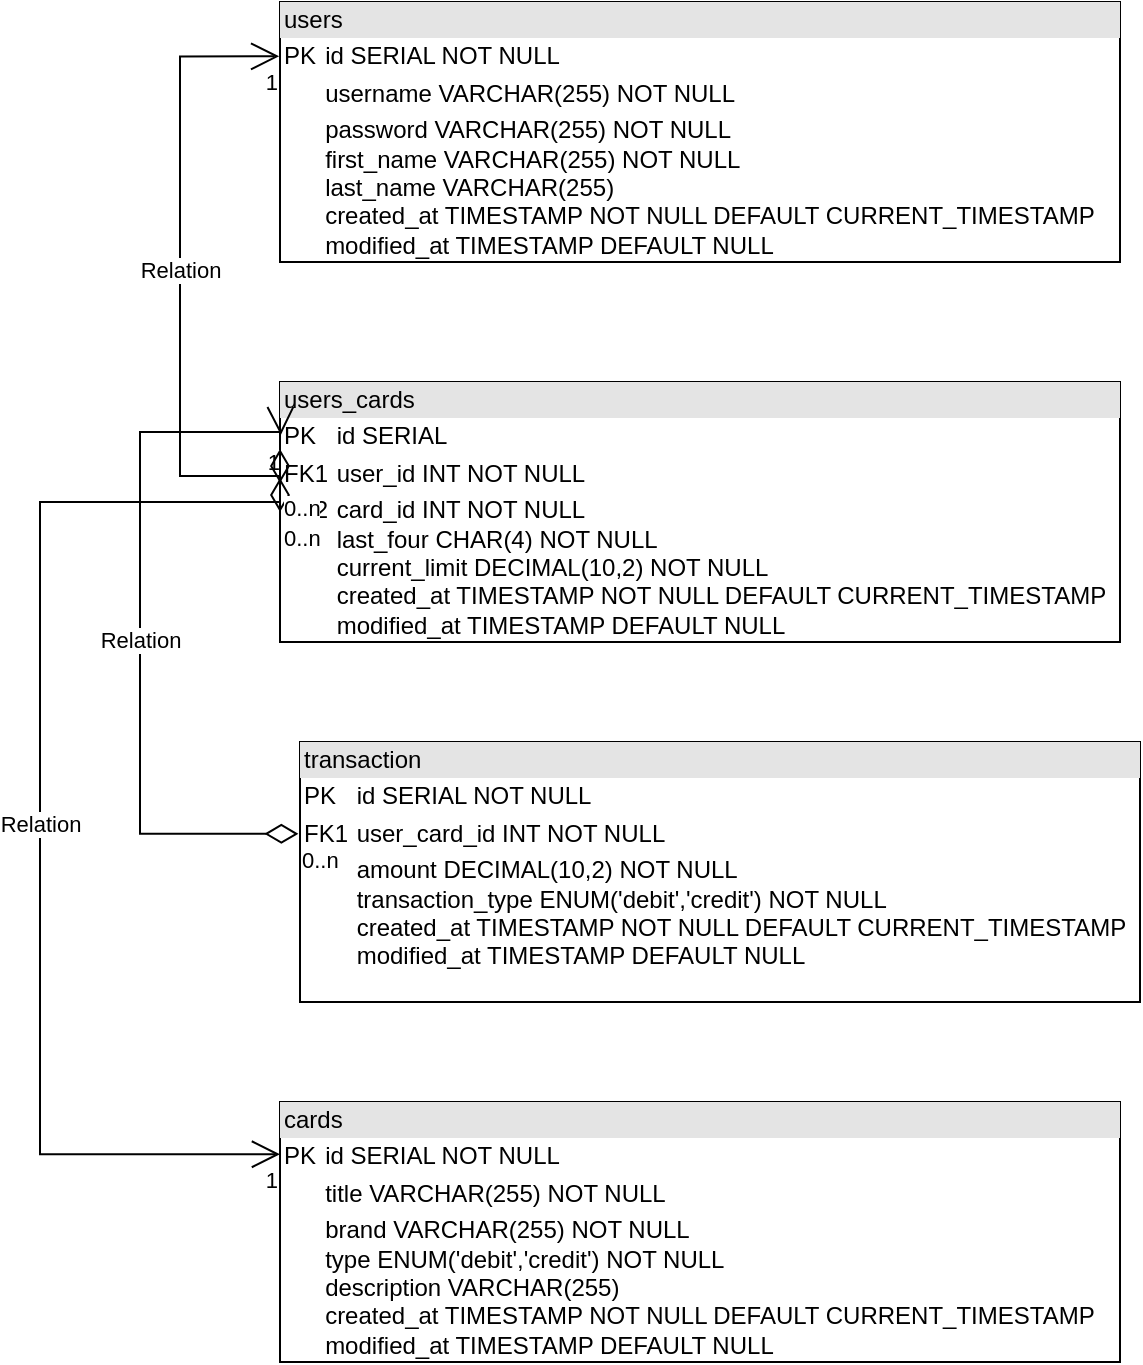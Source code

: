 <mxfile version="24.6.5" type="device">
  <diagram name="Page-1" id="efa7a0a1-bf9b-a30e-e6df-94a7791c09e9">
    <mxGraphModel dx="989" dy="521" grid="1" gridSize="10" guides="1" tooltips="1" connect="1" arrows="1" fold="1" page="1" pageScale="1" pageWidth="826" pageHeight="1169" background="none" math="0" shadow="0">
      <root>
        <mxCell id="0" />
        <mxCell id="1" parent="0" />
        <mxCell id="bk5nBPlpVMJShVZ8OTbo-125" value="&lt;div style=&quot;box-sizing:border-box;width:100%;background:#e4e4e4;padding:2px;&quot;&gt;users&lt;/div&gt;&lt;table style=&quot;width:100%;font-size:1em;&quot; cellpadding=&quot;2&quot; cellspacing=&quot;0&quot;&gt;&lt;tbody&gt;&lt;tr&gt;&lt;td&gt;PK&lt;/td&gt;&lt;td&gt;id SERIAL NOT NULL&lt;/td&gt;&lt;/tr&gt;&lt;tr&gt;&lt;td&gt;&lt;br&gt;&lt;/td&gt;&lt;td&gt;username VARCHAR(255) NOT NULL&lt;/td&gt;&lt;/tr&gt;&lt;tr&gt;&lt;td&gt;&lt;br&gt;&lt;br&gt;&lt;br&gt;&lt;/td&gt;&lt;td&gt;password VARCHAR(255) NOT NULL&lt;br&gt;first_name VARCHAR(255) NOT NULL&lt;br&gt;last_name VARCHAR(255)&lt;br&gt;created_at TIMESTAMP NOT NULL DEFAULT CURRENT_TIMESTAMP&lt;br&gt;modified_at TIMESTAMP DEFAULT NULL&lt;/td&gt;&lt;/tr&gt;&lt;/tbody&gt;&lt;/table&gt;" style="verticalAlign=top;align=left;overflow=fill;html=1;whiteSpace=wrap;" parent="1" vertex="1">
          <mxGeometry x="250" y="190" width="420" height="130" as="geometry" />
        </mxCell>
        <mxCell id="bk5nBPlpVMJShVZ8OTbo-126" value="&lt;div style=&quot;box-sizing:border-box;width:100%;background:#e4e4e4;padding:2px;&quot;&gt;users_cards&lt;/div&gt;&lt;table style=&quot;width:100%;font-size:1em;&quot; cellpadding=&quot;2&quot; cellspacing=&quot;0&quot;&gt;&lt;tbody&gt;&lt;tr&gt;&lt;td&gt;PK&lt;/td&gt;&lt;td&gt;id SERIAL&lt;/td&gt;&lt;/tr&gt;&lt;tr&gt;&lt;td&gt;FK1&lt;/td&gt;&lt;td&gt;user_id INT NOT NULL&lt;/td&gt;&lt;/tr&gt;&lt;tr&gt;&lt;td&gt;FK2&lt;br&gt;&lt;br&gt;&lt;br&gt;&lt;br&gt;&lt;br&gt;&lt;/td&gt;&lt;td&gt;card_id INT NOT NULL&lt;br&gt;last_four CHAR(4) NOT NULL&lt;br&gt;current_limit DECIMAL(10,2) NOT NULL&lt;br&gt;created_at TIMESTAMP NOT NULL DEFAULT CURRENT_TIMESTAMP&lt;br&gt;modified_at TIMESTAMP DEFAULT NULL&lt;br&gt;&lt;/td&gt;&lt;/tr&gt;&lt;/tbody&gt;&lt;/table&gt;" style="verticalAlign=top;align=left;overflow=fill;html=1;whiteSpace=wrap;" parent="1" vertex="1">
          <mxGeometry x="250" y="380" width="420" height="130" as="geometry" />
        </mxCell>
        <mxCell id="bk5nBPlpVMJShVZ8OTbo-127" value="&lt;div style=&quot;box-sizing:border-box;width:100%;background:#e4e4e4;padding:2px;&quot;&gt;cards&lt;/div&gt;&lt;table style=&quot;width:100%;font-size:1em;&quot; cellpadding=&quot;2&quot; cellspacing=&quot;0&quot;&gt;&lt;tbody&gt;&lt;tr&gt;&lt;td&gt;PK&lt;/td&gt;&lt;td&gt;id SERIAL NOT NULL&lt;/td&gt;&lt;/tr&gt;&lt;tr&gt;&lt;td&gt;&lt;br&gt;&lt;/td&gt;&lt;td&gt;title VARCHAR(255) NOT NULL&lt;/td&gt;&lt;/tr&gt;&lt;tr&gt;&lt;td&gt;&lt;br&gt;&lt;br&gt;&lt;br&gt;&lt;br&gt;&lt;br&gt;&lt;/td&gt;&lt;td&gt;brand VARCHAR(255) NOT NULL&lt;br&gt;type ENUM(&#39;debit&#39;,&#39;credit&#39;) NOT NULL&lt;br&gt;description VARCHAR(255)&lt;br&gt;created_at TIMESTAMP NOT NULL DEFAULT CURRENT_TIMESTAMP&lt;br&gt;modified_at TIMESTAMP DEFAULT NULL&lt;/td&gt;&lt;/tr&gt;&lt;/tbody&gt;&lt;/table&gt;" style="verticalAlign=top;align=left;overflow=fill;html=1;whiteSpace=wrap;" parent="1" vertex="1">
          <mxGeometry x="250" y="740" width="420" height="130" as="geometry" />
        </mxCell>
        <mxCell id="bk5nBPlpVMJShVZ8OTbo-128" value="&lt;div style=&quot;box-sizing:border-box;width:100%;background:#e4e4e4;padding:2px;&quot;&gt;transaction&lt;/div&gt;&lt;table style=&quot;width:100%;font-size:1em;&quot; cellpadding=&quot;2&quot; cellspacing=&quot;0&quot;&gt;&lt;tbody&gt;&lt;tr&gt;&lt;td&gt;PK&lt;/td&gt;&lt;td&gt;id SERIAL NOT NULL&lt;/td&gt;&lt;/tr&gt;&lt;tr&gt;&lt;td&gt;FK1&lt;/td&gt;&lt;td&gt;user_card_id INT NOT NULL&lt;/td&gt;&lt;/tr&gt;&lt;tr&gt;&lt;td&gt;&lt;br&gt;&lt;br&gt;&lt;br&gt;&lt;br&gt;&lt;/td&gt;&lt;td&gt;amount DECIMAL(10,2) NOT NULL&lt;br&gt;transaction_type ENUM(&#39;debit&#39;,&#39;credit&#39;) NOT NULL&lt;br&gt;created_at TIMESTAMP NOT NULL DEFAULT CURRENT_TIMESTAMP&lt;br&gt;modified_at TIMESTAMP DEFAULT NULL&lt;/td&gt;&lt;/tr&gt;&lt;/tbody&gt;&lt;/table&gt;" style="verticalAlign=top;align=left;overflow=fill;html=1;whiteSpace=wrap;" parent="1" vertex="1">
          <mxGeometry x="260" y="560" width="420" height="130" as="geometry" />
        </mxCell>
        <mxCell id="bk5nBPlpVMJShVZ8OTbo-129" value="Relation" style="endArrow=open;html=1;endSize=12;startArrow=diamondThin;startSize=14;startFill=0;edgeStyle=orthogonalEdgeStyle;rounded=0;exitX=-0.002;exitY=0.353;exitDx=0;exitDy=0;exitPerimeter=0;entryX=0.001;entryY=0.204;entryDx=0;entryDy=0;entryPerimeter=0;" parent="1" source="bk5nBPlpVMJShVZ8OTbo-128" target="bk5nBPlpVMJShVZ8OTbo-126" edge="1">
          <mxGeometry relative="1" as="geometry">
            <mxPoint x="160" y="810" as="sourcePoint" />
            <mxPoint x="320" y="810" as="targetPoint" />
            <Array as="points">
              <mxPoint x="180" y="606" />
              <mxPoint x="180" y="405" />
            </Array>
          </mxGeometry>
        </mxCell>
        <mxCell id="bk5nBPlpVMJShVZ8OTbo-130" value="0..n" style="edgeLabel;resizable=0;html=1;align=left;verticalAlign=top;" parent="bk5nBPlpVMJShVZ8OTbo-129" connectable="0" vertex="1">
          <mxGeometry x="-1" relative="1" as="geometry" />
        </mxCell>
        <mxCell id="bk5nBPlpVMJShVZ8OTbo-131" value="1" style="edgeLabel;resizable=0;html=1;align=right;verticalAlign=top;" parent="bk5nBPlpVMJShVZ8OTbo-129" connectable="0" vertex="1">
          <mxGeometry x="1" relative="1" as="geometry" />
        </mxCell>
        <mxCell id="bk5nBPlpVMJShVZ8OTbo-132" value="Relation" style="endArrow=open;html=1;endSize=12;startArrow=diamondThin;startSize=14;startFill=0;edgeStyle=orthogonalEdgeStyle;rounded=0;entryX=0;entryY=0.201;entryDx=0;entryDy=0;entryPerimeter=0;exitX=0;exitY=0.5;exitDx=0;exitDy=0;" parent="1" source="bk5nBPlpVMJShVZ8OTbo-126" target="bk5nBPlpVMJShVZ8OTbo-127" edge="1">
          <mxGeometry relative="1" as="geometry">
            <mxPoint x="390" y="500" as="sourcePoint" />
            <mxPoint x="190" y="560" as="targetPoint" />
            <Array as="points">
              <mxPoint x="130" y="440" />
              <mxPoint x="130" y="766" />
            </Array>
          </mxGeometry>
        </mxCell>
        <mxCell id="bk5nBPlpVMJShVZ8OTbo-133" value="0..n" style="edgeLabel;resizable=0;html=1;align=left;verticalAlign=top;" parent="bk5nBPlpVMJShVZ8OTbo-132" connectable="0" vertex="1">
          <mxGeometry x="-1" relative="1" as="geometry" />
        </mxCell>
        <mxCell id="bk5nBPlpVMJShVZ8OTbo-134" value="1" style="edgeLabel;resizable=0;html=1;align=right;verticalAlign=top;" parent="bk5nBPlpVMJShVZ8OTbo-132" connectable="0" vertex="1">
          <mxGeometry x="1" relative="1" as="geometry" />
        </mxCell>
        <mxCell id="bk5nBPlpVMJShVZ8OTbo-135" value="Relation" style="endArrow=open;html=1;endSize=12;startArrow=diamondThin;startSize=14;startFill=0;edgeStyle=orthogonalEdgeStyle;rounded=0;exitX=0;exitY=0.388;exitDx=0;exitDy=0;entryX=-0.001;entryY=0.209;entryDx=0;entryDy=0;entryPerimeter=0;exitPerimeter=0;" parent="1" source="bk5nBPlpVMJShVZ8OTbo-126" target="bk5nBPlpVMJShVZ8OTbo-125" edge="1">
          <mxGeometry relative="1" as="geometry">
            <mxPoint x="30" y="633" as="sourcePoint" />
            <mxPoint x="400" y="510" as="targetPoint" />
            <Array as="points">
              <mxPoint x="200" y="427" />
              <mxPoint x="200" y="217" />
            </Array>
          </mxGeometry>
        </mxCell>
        <mxCell id="bk5nBPlpVMJShVZ8OTbo-136" value="0..n" style="edgeLabel;resizable=0;html=1;align=left;verticalAlign=top;" parent="bk5nBPlpVMJShVZ8OTbo-135" connectable="0" vertex="1">
          <mxGeometry x="-1" relative="1" as="geometry" />
        </mxCell>
        <mxCell id="bk5nBPlpVMJShVZ8OTbo-137" value="1" style="edgeLabel;resizable=0;html=1;align=right;verticalAlign=top;" parent="bk5nBPlpVMJShVZ8OTbo-135" connectable="0" vertex="1">
          <mxGeometry x="1" relative="1" as="geometry" />
        </mxCell>
      </root>
    </mxGraphModel>
  </diagram>
</mxfile>
